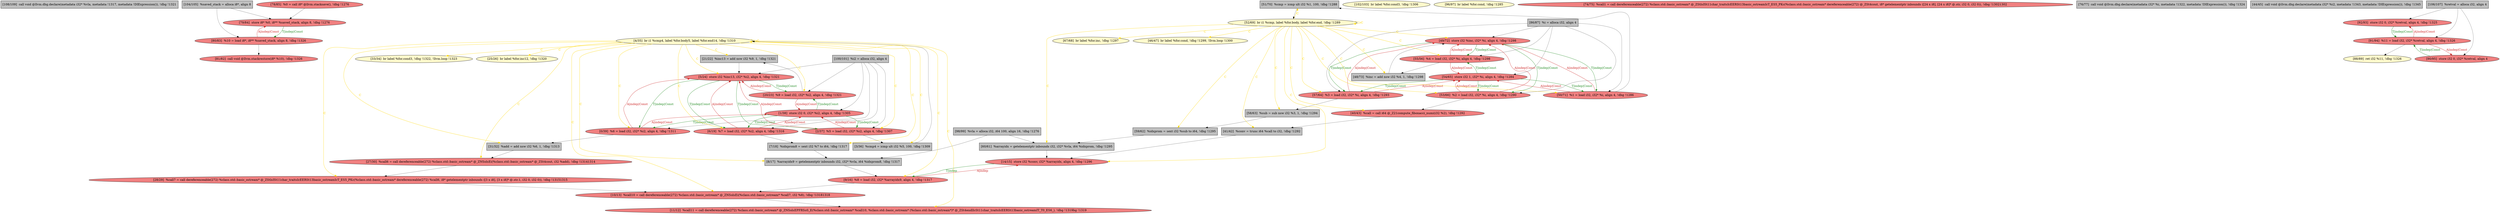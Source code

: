 
digraph G {


node356 [fillcolor=grey,label="[108/109]  call void @llvm.dbg.declare(metadata i32* %vla, metadata !1317, metadata !DIExpression()), !dbg !1321",shape=rectangle,style=filled ]
node353 [fillcolor=grey,label="[104/105]  %saved_stack = alloca i8*, align 8",shape=rectangle,style=filled ]
node352 [fillcolor=grey,label="[51/70]  %cmp = icmp ult i32 %1, 100, !dbg !1288",shape=rectangle,style=filled ]
node350 [fillcolor=grey,label="[8/17]  %arrayidx9 = getelementptr inbounds i32, i32* %vla, i64 %idxprom8, !dbg !1317",shape=rectangle,style=filled ]
node349 [fillcolor=lemonchiffon,label="[102/103]  br label %for.cond3, !dbg !1306",shape=ellipse,style=filled ]
node348 [fillcolor=grey,label="[60/61]  %arrayidx = getelementptr inbounds i32, i32* %vla, i64 %idxprom, !dbg !1295",shape=rectangle,style=filled ]
node347 [fillcolor=grey,label="[100/101]  %i2 = alloca i32, align 4",shape=rectangle,style=filled ]
node346 [fillcolor=grey,label="[21/22]  %inc13 = add nsw i32 %9, 1, !dbg !1321",shape=rectangle,style=filled ]
node342 [fillcolor=lemonchiffon,label="[96/97]  br label %for.cond, !dbg !1285",shape=ellipse,style=filled ]
node351 [fillcolor=lightcoral,label="[79/84]  store i8* %0, i8** %saved_stack, align 8, !dbg !1276",shape=ellipse,style=filled ]
node340 [fillcolor=lightcoral,label="[54/65]  store i32 1, i32* %i, align 4, !dbg !1284",shape=ellipse,style=filled ]
node317 [fillcolor=lightcoral,label="[20/23]  %9 = load i32, i32* %i2, align 4, !dbg !1321",shape=ellipse,style=filled ]
node313 [fillcolor=lightcoral,label="[55/56]  %4 = load i32, i32* %i, align 4, !dbg !1298",shape=ellipse,style=filled ]
node324 [fillcolor=lightcoral,label="[27/30]  %call6 = call dereferenceable(272) %class.std::basic_ostream* @_ZNSolsEi(%class.std::basic_ostream* @_ZSt4cout, i32 %add), !dbg !13141314",shape=ellipse,style=filled ]
node319 [fillcolor=grey,label="[58/63]  %sub = sub nsw i32 %3, 1, !dbg !1294",shape=rectangle,style=filled ]
node325 [fillcolor=grey,label="[41/42]  %conv = trunc i64 %call to i32, !dbg !1292",shape=rectangle,style=filled ]
node312 [fillcolor=lemonchiffon,label="[67/68]  br label %for.inc, !dbg !1297",shape=ellipse,style=filled ]
node311 [fillcolor=lightcoral,label="[74/75]  %call1 = call dereferenceable(272) %class.std::basic_ostream* @_ZStlsISt11char_traitsIcEERSt13basic_ostreamIcT_ES5_PKc(%class.std::basic_ostream* dereferenceable(272) @_ZSt4cout, i8* getelementptr inbounds ([24 x i8], [24 x i8]* @.str, i32 0, i32 0)), !dbg !13021302",shape=ellipse,style=filled ]
node309 [fillcolor=grey,label="[48/73]  %inc = add nsw i32 %4, 1, !dbg !1298",shape=rectangle,style=filled ]
node344 [fillcolor=grey,label="[98/99]  %vla = alloca i32, i64 100, align 16, !dbg !1276",shape=rectangle,style=filled ]
node331 [fillcolor=lightcoral,label="[5/24]  store i32 %inc13, i32* %i2, align 4, !dbg !1321",shape=ellipse,style=filled ]
node337 [fillcolor=lemonchiffon,label="[33/34]  br label %for.cond3, !dbg !1322, !llvm.loop !1323",shape=ellipse,style=filled ]
node303 [fillcolor=lightcoral,label="[40/43]  %call = call i64 @_Z21compute_fibonacci_numi(i32 %2), !dbg !1292",shape=ellipse,style=filled ]
node308 [fillcolor=lemonchiffon,label="[46/47]  br label %for.cond, !dbg !1299, !llvm.loop !1300",shape=ellipse,style=filled ]
node341 [fillcolor=lightcoral,label="[53/66]  %2 = load i32, i32* %i, align 4, !dbg !1290",shape=ellipse,style=filled ]
node322 [fillcolor=lightcoral,label="[57/64]  %3 = load i32, i32* %i, align 4, !dbg !1293",shape=ellipse,style=filled ]
node310 [fillcolor=grey,label="[31/32]  %add = add nsw i32 %6, 1, !dbg !1313",shape=rectangle,style=filled ]
node306 [fillcolor=lightcoral,label="[1/38]  store i32 0, i32* %i2, align 4, !dbg !1305",shape=ellipse,style=filled ]
node323 [fillcolor=lemonchiffon,label="[52/69]  br i1 %cmp, label %for.body, label %for.end, !dbg !1289",shape=ellipse,style=filled ]
node315 [fillcolor=grey,label="[76/77]  call void @llvm.dbg.declare(metadata i32* %i, metadata !1322, metadata !DIExpression()), !dbg !1324",shape=rectangle,style=filled ]
node302 [fillcolor=lightcoral,label="[0/39]  %6 = load i32, i32* %i2, align 4, !dbg !1311",shape=ellipse,style=filled ]
node328 [fillcolor=grey,label="[86/87]  %i = alloca i32, align 4",shape=rectangle,style=filled ]
node307 [fillcolor=grey,label="[44/45]  call void @llvm.dbg.declare(metadata i32* %i2, metadata !1343, metadata !DIExpression()), !dbg !1345",shape=rectangle,style=filled ]
node345 [fillcolor=lightcoral,label="[92/93]  store i32 0, i32* %retval, align 4, !dbg !1325",shape=ellipse,style=filled ]
node318 [fillcolor=grey,label="[59/62]  %idxprom = sext i32 %sub to i64, !dbg !1295",shape=rectangle,style=filled ]
node339 [fillcolor=lightcoral,label="[91/94]  %11 = load i32, i32* %retval, align 4, !dbg !1326",shape=ellipse,style=filled ]
node304 [fillcolor=lemonchiffon,label="[4/35]  br i1 %cmp4, label %for.body5, label %for.end14, !dbg !1310",shape=ellipse,style=filled ]
node305 [fillcolor=lightcoral,label="[11/12]  %call11 = call dereferenceable(272) %class.std::basic_ostream* @_ZNSolsEPFRSoS_E(%class.std::basic_ostream* %call10, %class.std::basic_ostream* (%class.std::basic_ostream*)* @_ZSt4endlIcSt11char_traitsIcEERSt13basic_ostreamIT_T0_ES6_), !dbg !1319bg !1319",shape=ellipse,style=filled ]
node334 [fillcolor=lightcoral,label="[10/13]  %call10 = call dereferenceable(272) %class.std::basic_ostream* @_ZNSolsEi(%class.std::basic_ostream* %call7, i32 %8), !dbg !13181318",shape=ellipse,style=filled ]
node320 [fillcolor=lightcoral,label="[78/85]  %0 = call i8* @llvm.stacksave(), !dbg !1276",shape=ellipse,style=filled ]
node321 [fillcolor=lightcoral,label="[50/71]  %1 = load i32, i32* %i, align 4, !dbg !1286",shape=ellipse,style=filled ]
node343 [fillcolor=lightcoral,label="[2/37]  %5 = load i32, i32* %i2, align 4, !dbg !1307",shape=ellipse,style=filled ]
node314 [fillcolor=lightcoral,label="[14/15]  store i32 %conv, i32* %arrayidx, align 4, !dbg !1296",shape=ellipse,style=filled ]
node327 [fillcolor=lightcoral,label="[28/29]  %call7 = call dereferenceable(272) %class.std::basic_ostream* @_ZStlsISt11char_traitsIcEERSt13basic_ostreamIcT_ES5_PKc(%class.std::basic_ostream* dereferenceable(272) %call6, i8* getelementptr inbounds ([3 x i8], [3 x i8]* @.str.1, i32 0, i32 0)), !dbg !13151315",shape=ellipse,style=filled ]
node338 [fillcolor=lightcoral,label="[90/95]  store i32 0, i32* %retval, align 4",shape=ellipse,style=filled ]
node326 [fillcolor=lightcoral,label="[9/16]  %8 = load i32, i32* %arrayidx9, align 4, !dbg !1317",shape=ellipse,style=filled ]
node329 [fillcolor=lightcoral,label="[6/19]  %7 = load i32, i32* %i2, align 4, !dbg !1316",shape=ellipse,style=filled ]
node354 [fillcolor=grey,label="[3/36]  %cmp4 = icmp ult i32 %5, 100, !dbg !1309",shape=rectangle,style=filled ]
node330 [fillcolor=lightcoral,label="[81/82]  call void @llvm.stackrestore(i8* %10), !dbg !1326",shape=ellipse,style=filled ]
node332 [fillcolor=lightcoral,label="[80/83]  %10 = load i8*, i8** %saved_stack, align 8, !dbg !1326",shape=ellipse,style=filled ]
node316 [fillcolor=lightcoral,label="[49/72]  store i32 %inc, i32* %i, align 4, !dbg !1298",shape=ellipse,style=filled ]
node333 [fillcolor=lemonchiffon,label="[88/89]  ret i32 %11, !dbg !1326",shape=ellipse,style=filled ]
node335 [fillcolor=grey,label="[7/18]  %idxprom8 = sext i32 %7 to i64, !dbg !1317",shape=rectangle,style=filled ]
node355 [fillcolor=grey,label="[106/107]  %retval = alloca i32, align 4",shape=rectangle,style=filled ]
node336 [fillcolor=lemonchiffon,label="[25/26]  br label %for.inc12, !dbg !1320",shape=ellipse,style=filled ]

node347->node329 [style=solid,color=black,label="",penwidth=0.5,fontcolor=black ]
node306->node343 [style=solid,color=forestgreen,label="T|indep|Const",penwidth=1.0,fontcolor=forestgreen ]
node340->node321 [style=solid,color=forestgreen,label="T|indep|Const",penwidth=1.0,fontcolor=forestgreen ]
node321->node340 [style=solid,color=firebrick3,label="A|indep|Const",penwidth=1.0,fontcolor=firebrick3 ]
node328->node321 [style=solid,color=black,label="",penwidth=0.5,fontcolor=black ]
node326->node314 [style=solid,color=firebrick3,label="A|indep",penwidth=1.0,fontcolor=firebrick3 ]
node317->node306 [style=solid,color=firebrick3,label="A|indep|Const",penwidth=1.0,fontcolor=firebrick3 ]
node314->node326 [style=solid,color=forestgreen,label="T|indep",penwidth=1.0,fontcolor=forestgreen ]
node340->node313 [style=solid,color=forestgreen,label="T|indep|Const",penwidth=1.0,fontcolor=forestgreen ]
node323->node321 [style=solid,color=gold,label="C",penwidth=1.0,fontcolor=gold ]
node329->node306 [style=solid,color=firebrick3,label="A|indep|Const",penwidth=1.0,fontcolor=firebrick3 ]
node351->node332 [style=solid,color=forestgreen,label="T|indep|Const",penwidth=1.0,fontcolor=forestgreen ]
node338->node339 [style=solid,color=forestgreen,label="T|indep|Const",penwidth=1.0,fontcolor=forestgreen ]
node310->node324 [style=solid,color=black,label="",penwidth=0.5,fontcolor=black ]
node354->node304 [style=solid,color=black,label="",penwidth=0.5,fontcolor=black ]
node313->node309 [style=solid,color=black,label="",penwidth=0.5,fontcolor=black ]
node319->node318 [style=solid,color=black,label="",penwidth=0.5,fontcolor=black ]
node316->node313 [style=solid,color=forestgreen,label="T|indep|Const",penwidth=1.0,fontcolor=forestgreen ]
node321->node316 [style=solid,color=firebrick3,label="A|indep|Const",penwidth=1.0,fontcolor=firebrick3 ]
node304->node304 [style=solid,color=gold,label="C",penwidth=1.0,fontcolor=gold ]
node322->node340 [style=solid,color=firebrick3,label="A|indep|Const",penwidth=1.0,fontcolor=firebrick3 ]
node324->node327 [style=solid,color=black,label="",penwidth=0.5,fontcolor=black ]
node328->node313 [style=solid,color=black,label="",penwidth=0.5,fontcolor=black ]
node350->node326 [style=solid,color=black,label="",penwidth=0.5,fontcolor=black ]
node343->node354 [style=solid,color=black,label="",penwidth=0.5,fontcolor=black ]
node309->node316 [style=solid,color=black,label="",penwidth=0.5,fontcolor=black ]
node323->node316 [style=solid,color=gold,label="C",penwidth=1.0,fontcolor=gold ]
node306->node302 [style=solid,color=forestgreen,label="T|indep|Const",penwidth=1.0,fontcolor=forestgreen ]
node345->node339 [style=solid,color=forestgreen,label="T|indep|Const",penwidth=1.0,fontcolor=forestgreen ]
node339->node338 [style=solid,color=firebrick3,label="A|indep|Const",penwidth=1.0,fontcolor=firebrick3 ]
node304->node343 [style=solid,color=gold,label="C",penwidth=1.0,fontcolor=gold ]
node340->node322 [style=solid,color=forestgreen,label="T|indep|Const",penwidth=1.0,fontcolor=forestgreen ]
node331->node343 [style=solid,color=forestgreen,label="T|indep|Const",penwidth=1.0,fontcolor=forestgreen ]
node346->node331 [style=solid,color=black,label="",penwidth=0.5,fontcolor=black ]
node317->node346 [style=solid,color=black,label="",penwidth=0.5,fontcolor=black ]
node317->node331 [style=solid,color=firebrick3,label="A|indep|Const",penwidth=1.0,fontcolor=firebrick3 ]
node304->node310 [style=solid,color=gold,label="C",penwidth=1.0,fontcolor=gold ]
node322->node316 [style=solid,color=firebrick3,label="A|indep|Const",penwidth=1.0,fontcolor=firebrick3 ]
node304->node327 [style=solid,color=gold,label="C",penwidth=1.0,fontcolor=gold ]
node304->node335 [style=solid,color=gold,label="C",penwidth=1.0,fontcolor=gold ]
node323->node325 [style=solid,color=gold,label="C",penwidth=1.0,fontcolor=gold ]
node323->node323 [style=solid,color=gold,label="C",penwidth=1.0,fontcolor=gold ]
node344->node348 [style=solid,color=black,label="",penwidth=0.5,fontcolor=black ]
node304->node350 [style=solid,color=gold,label="C",penwidth=1.0,fontcolor=gold ]
node323->node318 [style=solid,color=gold,label="C",penwidth=1.0,fontcolor=gold ]
node313->node316 [style=solid,color=firebrick3,label="A|indep|Const",penwidth=1.0,fontcolor=firebrick3 ]
node323->node352 [style=solid,color=gold,label="C",penwidth=1.0,fontcolor=gold ]
node353->node351 [style=solid,color=black,label="",penwidth=0.5,fontcolor=black ]
node302->node331 [style=solid,color=firebrick3,label="A|indep|Const",penwidth=1.0,fontcolor=firebrick3 ]
node343->node331 [style=solid,color=firebrick3,label="A|indep|Const",penwidth=1.0,fontcolor=firebrick3 ]
node323->node319 [style=solid,color=gold,label="C",penwidth=1.0,fontcolor=gold ]
node341->node303 [style=solid,color=black,label="",penwidth=0.5,fontcolor=black ]
node320->node351 [style=solid,color=black,label="",penwidth=0.5,fontcolor=black ]
node323->node309 [style=solid,color=gold,label="C",penwidth=1.0,fontcolor=gold ]
node339->node345 [style=solid,color=firebrick3,label="A|indep|Const",penwidth=1.0,fontcolor=firebrick3 ]
node347->node302 [style=solid,color=black,label="",penwidth=0.5,fontcolor=black ]
node323->node314 [style=solid,color=gold,label="C",penwidth=1.0,fontcolor=gold ]
node332->node351 [style=solid,color=firebrick3,label="A|indep|Const",penwidth=1.0,fontcolor=firebrick3 ]
node304->node331 [style=solid,color=gold,label="C",penwidth=1.0,fontcolor=gold ]
node304->node346 [style=solid,color=gold,label="C",penwidth=1.0,fontcolor=gold ]
node347->node306 [style=solid,color=black,label="",penwidth=0.5,fontcolor=black ]
node304->node305 [style=solid,color=gold,label="C",penwidth=1.0,fontcolor=gold ]
node304->node326 [style=solid,color=gold,label="C",penwidth=1.0,fontcolor=gold ]
node344->node350 [style=solid,color=black,label="",penwidth=0.5,fontcolor=black ]
node335->node350 [style=solid,color=black,label="",penwidth=0.5,fontcolor=black ]
node327->node334 [style=solid,color=black,label="",penwidth=0.5,fontcolor=black ]
node323->node312 [style=solid,color=gold,label="C",penwidth=1.0,fontcolor=gold ]
node355->node338 [style=solid,color=black,label="",penwidth=0.5,fontcolor=black ]
node340->node341 [style=solid,color=forestgreen,label="T|indep|Const",penwidth=1.0,fontcolor=forestgreen ]
node352->node323 [style=solid,color=black,label="",penwidth=0.5,fontcolor=black ]
node323->node308 [style=solid,color=gold,label="C",penwidth=1.0,fontcolor=gold ]
node325->node314 [style=solid,color=black,label="",penwidth=0.5,fontcolor=black ]
node353->node332 [style=solid,color=black,label="",penwidth=0.5,fontcolor=black ]
node316->node321 [style=solid,color=forestgreen,label="T|indep|Const",penwidth=1.0,fontcolor=forestgreen ]
node304->node302 [style=solid,color=gold,label="C",penwidth=1.0,fontcolor=gold ]
node304->node317 [style=solid,color=gold,label="C",penwidth=1.0,fontcolor=gold ]
node318->node348 [style=solid,color=black,label="",penwidth=0.5,fontcolor=black ]
node326->node334 [style=solid,color=black,label="",penwidth=0.5,fontcolor=black ]
node323->node348 [style=solid,color=gold,label="C",penwidth=1.0,fontcolor=gold ]
node316->node341 [style=solid,color=forestgreen,label="T|indep|Const",penwidth=1.0,fontcolor=forestgreen ]
node306->node317 [style=solid,color=forestgreen,label="T|indep|Const",penwidth=1.0,fontcolor=forestgreen ]
node321->node352 [style=solid,color=black,label="",penwidth=0.5,fontcolor=black ]
node355->node339 [style=solid,color=black,label="",penwidth=0.5,fontcolor=black ]
node304->node354 [style=solid,color=gold,label="C",penwidth=1.0,fontcolor=gold ]
node323->node313 [style=solid,color=gold,label="C",penwidth=1.0,fontcolor=gold ]
node329->node335 [style=solid,color=black,label="",penwidth=0.5,fontcolor=black ]
node347->node343 [style=solid,color=black,label="",penwidth=0.5,fontcolor=black ]
node334->node305 [style=solid,color=black,label="",penwidth=0.5,fontcolor=black ]
node341->node316 [style=solid,color=firebrick3,label="A|indep|Const",penwidth=1.0,fontcolor=firebrick3 ]
node328->node340 [style=solid,color=black,label="",penwidth=0.5,fontcolor=black ]
node304->node336 [style=solid,color=gold,label="C",penwidth=1.0,fontcolor=gold ]
node304->node337 [style=solid,color=gold,label="C",penwidth=1.0,fontcolor=gold ]
node304->node329 [style=solid,color=gold,label="C",penwidth=1.0,fontcolor=gold ]
node322->node319 [style=solid,color=black,label="",penwidth=0.5,fontcolor=black ]
node341->node340 [style=solid,color=firebrick3,label="A|indep|Const",penwidth=1.0,fontcolor=firebrick3 ]
node304->node334 [style=solid,color=gold,label="C",penwidth=1.0,fontcolor=gold ]
node304->node324 [style=solid,color=gold,label="C",penwidth=1.0,fontcolor=gold ]
node323->node322 [style=solid,color=gold,label="C",penwidth=1.0,fontcolor=gold ]
node331->node317 [style=solid,color=forestgreen,label="T|indep|Const",penwidth=1.0,fontcolor=forestgreen ]
node339->node333 [style=solid,color=black,label="",penwidth=0.5,fontcolor=black ]
node323->node341 [style=solid,color=gold,label="C",penwidth=1.0,fontcolor=gold ]
node323->node303 [style=solid,color=gold,label="C",penwidth=1.0,fontcolor=gold ]
node332->node330 [style=solid,color=black,label="",penwidth=0.5,fontcolor=black ]
node355->node345 [style=solid,color=black,label="",penwidth=0.5,fontcolor=black ]
node348->node314 [style=solid,color=black,label="",penwidth=0.5,fontcolor=black ]
node303->node325 [style=solid,color=black,label="",penwidth=0.5,fontcolor=black ]
node316->node322 [style=solid,color=forestgreen,label="T|indep|Const",penwidth=1.0,fontcolor=forestgreen ]
node347->node317 [style=solid,color=black,label="",penwidth=0.5,fontcolor=black ]
node328->node341 [style=solid,color=black,label="",penwidth=0.5,fontcolor=black ]
node306->node329 [style=solid,color=forestgreen,label="T|indep|Const",penwidth=1.0,fontcolor=forestgreen ]
node331->node302 [style=solid,color=forestgreen,label="T|indep|Const",penwidth=1.0,fontcolor=forestgreen ]
node329->node331 [style=solid,color=firebrick3,label="A|indep|Const",penwidth=1.0,fontcolor=firebrick3 ]
node313->node340 [style=solid,color=firebrick3,label="A|indep|Const",penwidth=1.0,fontcolor=firebrick3 ]
node331->node329 [style=solid,color=forestgreen,label="T|indep|Const",penwidth=1.0,fontcolor=forestgreen ]
node343->node306 [style=solid,color=firebrick3,label="A|indep|Const",penwidth=1.0,fontcolor=firebrick3 ]
node328->node316 [style=solid,color=black,label="",penwidth=0.5,fontcolor=black ]
node347->node331 [style=solid,color=black,label="",penwidth=0.5,fontcolor=black ]
node328->node322 [style=solid,color=black,label="",penwidth=0.5,fontcolor=black ]
node302->node306 [style=solid,color=firebrick3,label="A|indep|Const",penwidth=1.0,fontcolor=firebrick3 ]
node302->node310 [style=solid,color=black,label="",penwidth=0.5,fontcolor=black ]


}
